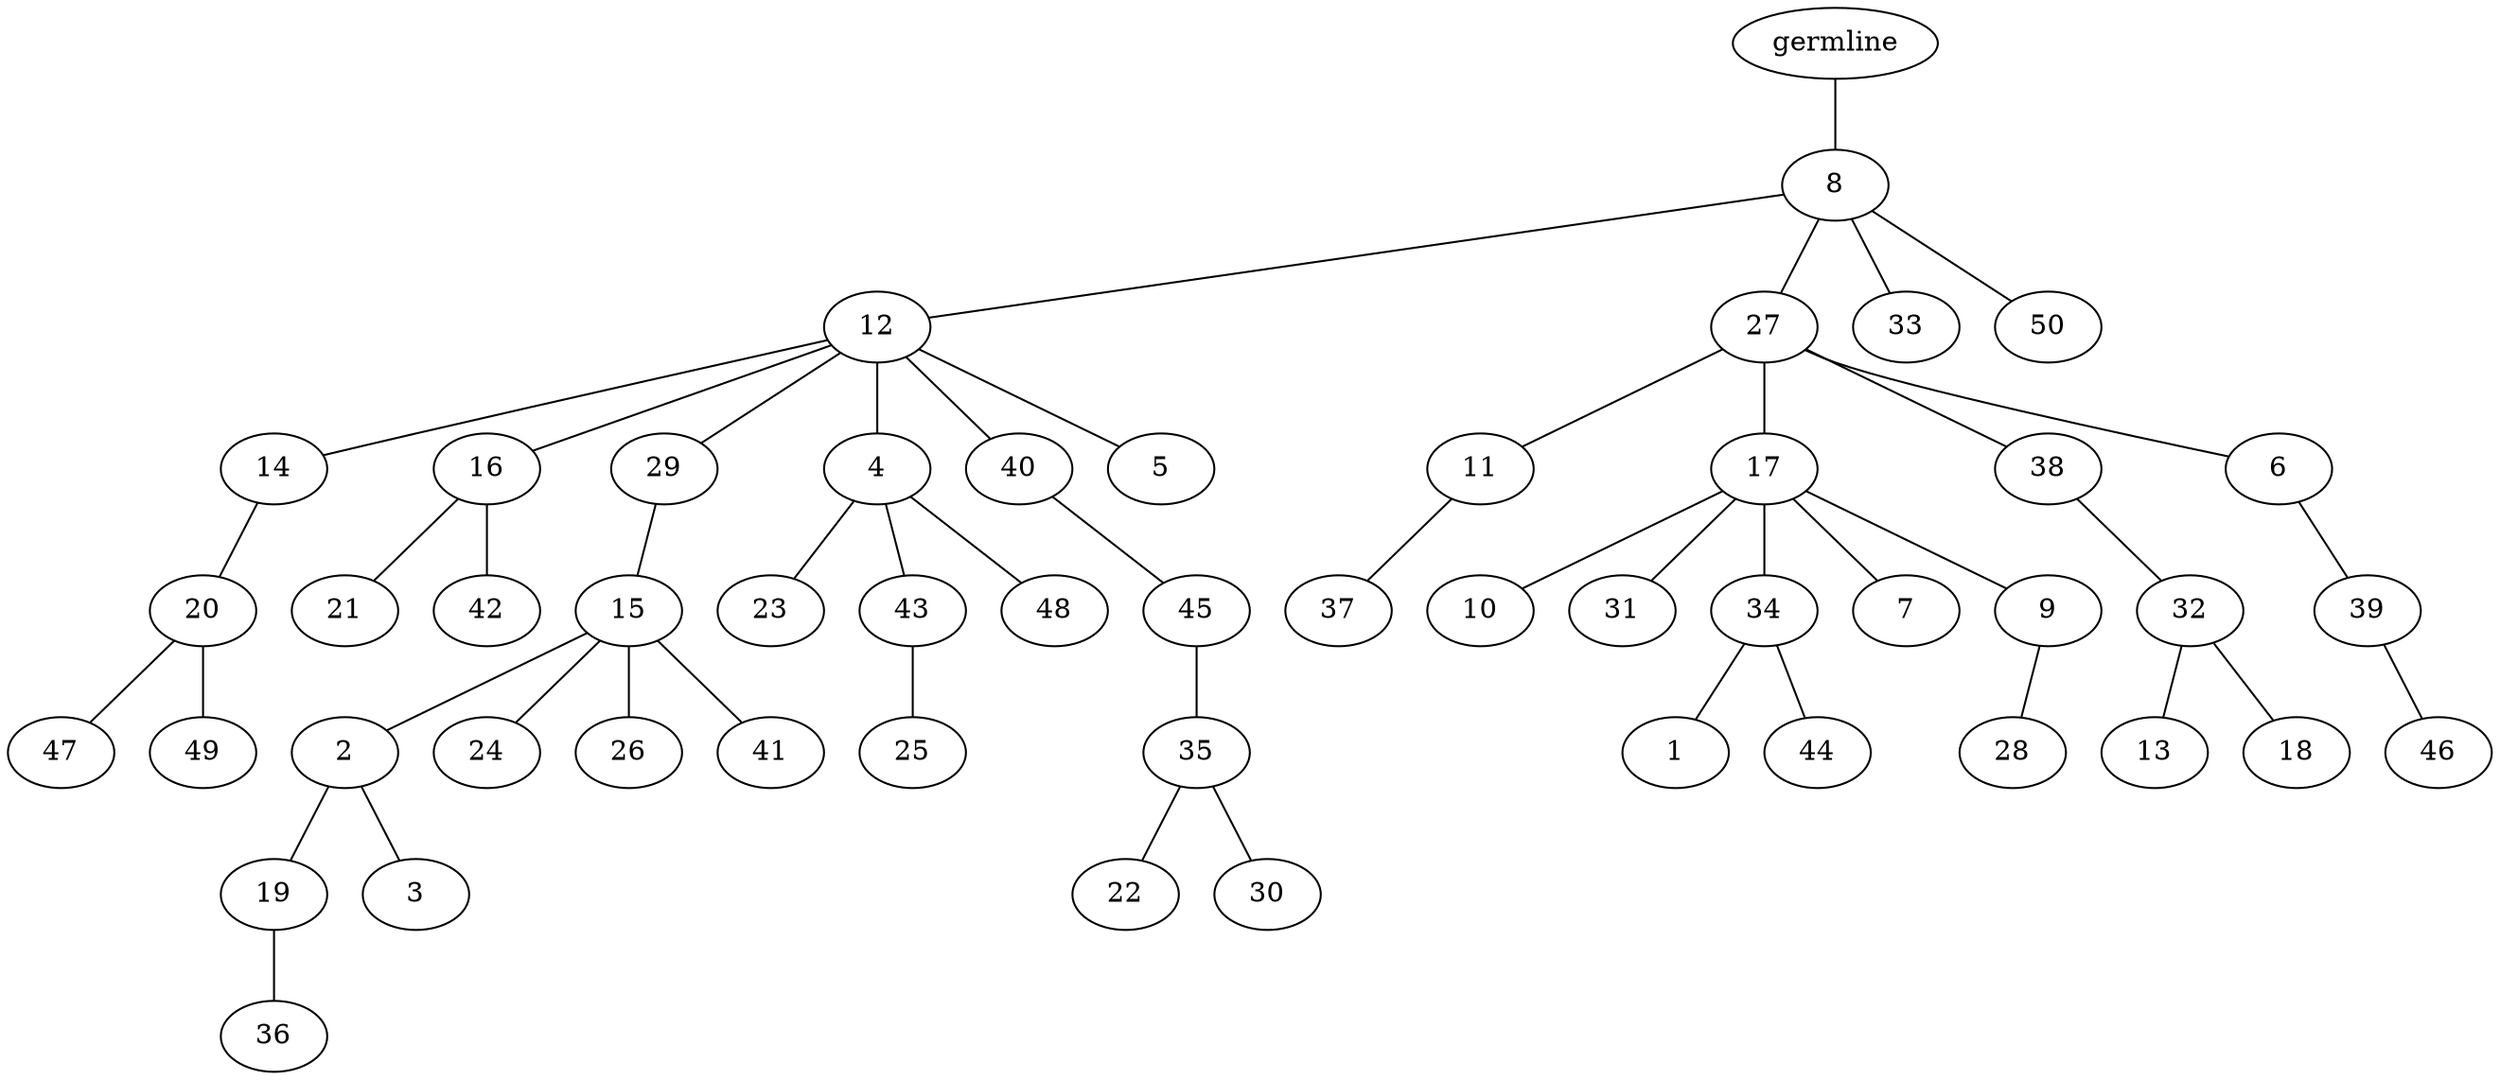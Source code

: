 graph tree {
    "139701713098208" [label="germline"];
    "139701710756736" [label="8"];
    "139701710756256" [label="12"];
    "139701710757648" [label="14"];
    "139701710757792" [label="20"];
    "139701710753904" [label="47"];
    "139701710754672" [label="49"];
    "139701710754336" [label="16"];
    "139701708529328" [label="21"];
    "139701708526640" [label="42"];
    "139701710756160" [label="29"];
    "139701708528368" [label="15"];
    "139701708529472" [label="2"];
    "139701708526064" [label="19"];
    "139701708526016" [label="36"];
    "139701708527024" [label="3"];
    "139701708526976" [label="24"];
    "139701708526832" [label="26"];
    "139701708526256" [label="41"];
    "139701708528176" [label="4"];
    "139701708527120" [label="23"];
    "139701708527936" [label="43"];
    "139701708526448" [label="25"];
    "139701708527504" [label="48"];
    "139701708528512" [label="40"];
    "139701708527552" [label="45"];
    "139701708525920" [label="35"];
    "139701708528224" [label="22"];
    "139701708483120" [label="30"];
    "139701708526928" [label="5"];
    "139701710755440" [label="27"];
    "139701708528080" [label="11"];
    "139701708528416" [label="37"];
    "139701708527600" [label="17"];
    "139701708529280" [label="10"];
    "139701708526496" [label="31"];
    "139701706351904" [label="34"];
    "139701706351856" [label="1"];
    "139701706352432" [label="44"];
    "139701706353776" [label="7"];
    "139701706351376" [label="9"];
    "139701706353728" [label="28"];
    "139701708527072" [label="38"];
    "139701704295280" [label="32"];
    "139701704294512" [label="13"];
    "139701704295904" [label="18"];
    "139701706354400" [label="6"];
    "139701704295616" [label="39"];
    "139701704295568" [label="46"];
    "139701708527696" [label="33"];
    "139701704297344" [label="50"];
    "139701713098208" -- "139701710756736";
    "139701710756736" -- "139701710756256";
    "139701710756736" -- "139701710755440";
    "139701710756736" -- "139701708527696";
    "139701710756736" -- "139701704297344";
    "139701710756256" -- "139701710757648";
    "139701710756256" -- "139701710754336";
    "139701710756256" -- "139701710756160";
    "139701710756256" -- "139701708528176";
    "139701710756256" -- "139701708528512";
    "139701710756256" -- "139701708526928";
    "139701710757648" -- "139701710757792";
    "139701710757792" -- "139701710753904";
    "139701710757792" -- "139701710754672";
    "139701710754336" -- "139701708529328";
    "139701710754336" -- "139701708526640";
    "139701710756160" -- "139701708528368";
    "139701708528368" -- "139701708529472";
    "139701708528368" -- "139701708526976";
    "139701708528368" -- "139701708526832";
    "139701708528368" -- "139701708526256";
    "139701708529472" -- "139701708526064";
    "139701708529472" -- "139701708527024";
    "139701708526064" -- "139701708526016";
    "139701708528176" -- "139701708527120";
    "139701708528176" -- "139701708527936";
    "139701708528176" -- "139701708527504";
    "139701708527936" -- "139701708526448";
    "139701708528512" -- "139701708527552";
    "139701708527552" -- "139701708525920";
    "139701708525920" -- "139701708528224";
    "139701708525920" -- "139701708483120";
    "139701710755440" -- "139701708528080";
    "139701710755440" -- "139701708527600";
    "139701710755440" -- "139701708527072";
    "139701710755440" -- "139701706354400";
    "139701708528080" -- "139701708528416";
    "139701708527600" -- "139701708529280";
    "139701708527600" -- "139701708526496";
    "139701708527600" -- "139701706351904";
    "139701708527600" -- "139701706353776";
    "139701708527600" -- "139701706351376";
    "139701706351904" -- "139701706351856";
    "139701706351904" -- "139701706352432";
    "139701706351376" -- "139701706353728";
    "139701708527072" -- "139701704295280";
    "139701704295280" -- "139701704294512";
    "139701704295280" -- "139701704295904";
    "139701706354400" -- "139701704295616";
    "139701704295616" -- "139701704295568";
}
